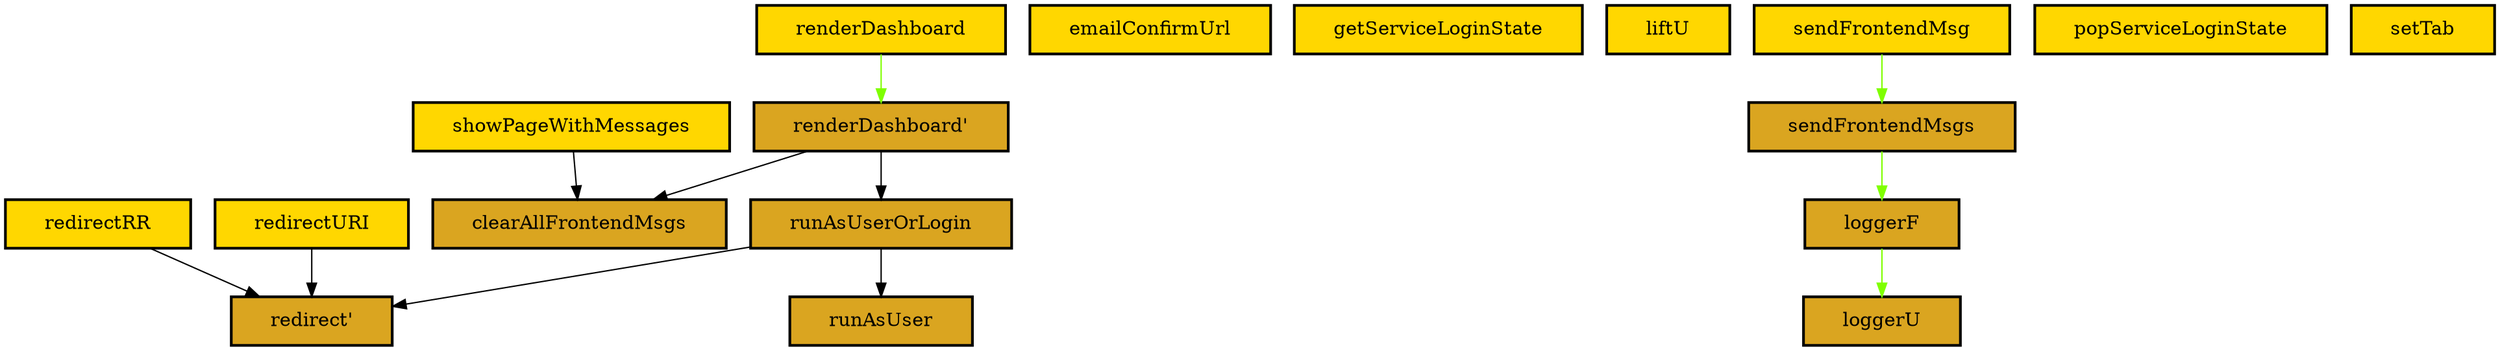 digraph "Diagram of: Thentos.Frontend.Handlers.Combinators" {
    node [margin="0.4,0.1"
         ,style=filled];
    1 [label=clearAllFrontendMsgs
      ,shape=box
      ,fillcolor=goldenrod
      ,style="filled,bold"];
    2 [label=emailConfirmUrl
      ,shape=box
      ,fillcolor=gold
      ,style="filled,bold"];
    3 [label=getServiceLoginState
      ,shape=box
      ,fillcolor=gold
      ,style="filled,bold"];
    4 [label=liftU
      ,shape=box
      ,fillcolor=gold
      ,style="filled,bold"];
    5 [label=loggerF
      ,shape=box
      ,fillcolor=goldenrod
      ,style="filled,bold"];
    6 [label=loggerU
      ,shape=box
      ,fillcolor=goldenrod
      ,style="filled,bold"];
    7 [label=popServiceLoginState
      ,shape=box
      ,fillcolor=gold
      ,style="filled,bold"];
    8 [label="redirect'"
      ,shape=box
      ,fillcolor=goldenrod
      ,style="filled,bold"];
    9 [label=redirectRR
      ,shape=box
      ,fillcolor=gold
      ,style="filled,bold"];
    10 [label=redirectURI
       ,shape=box
       ,fillcolor=gold
       ,style="filled,bold"];
    11 [label=renderDashboard
       ,shape=box
       ,fillcolor=gold
       ,style="filled,bold"];
    12 [label="renderDashboard'"
       ,shape=box
       ,fillcolor=goldenrod
       ,style="filled,bold"];
    13 [label=runAsUser
       ,shape=box
       ,fillcolor=goldenrod
       ,style="filled,bold"];
    14 [label=runAsUserOrLogin
       ,shape=box
       ,fillcolor=goldenrod
       ,style="filled,bold"];
    15 [label=sendFrontendMsg
       ,shape=box
       ,fillcolor=gold
       ,style="filled,bold"];
    16 [label=sendFrontendMsgs
       ,shape=box
       ,fillcolor=goldenrod
       ,style="filled,bold"];
    17 [label=setTab
       ,shape=box
       ,fillcolor=gold
       ,style="filled,bold"];
    18 [label=showPageWithMessages
       ,shape=box
       ,fillcolor=gold
       ,style="filled,bold"];
    5 -> 6 [penwidth=1
           ,color=chartreuse];
    9 -> 8 [penwidth=1,color=black];
    10 -> 8 [penwidth=1
            ,color=black];
    11 -> 12 [penwidth=1
             ,color=chartreuse];
    12 -> 1 [penwidth=1
            ,color=black];
    12 -> 14 [penwidth=1
             ,color=black];
    14 -> 8 [penwidth=1
            ,color=black];
    14 -> 13 [penwidth=1
             ,color=black];
    15 -> 16 [penwidth=1
             ,color=chartreuse];
    16 -> 5 [penwidth=1
            ,color=chartreuse];
    18 -> 1 [penwidth=1
            ,color=black];
}
